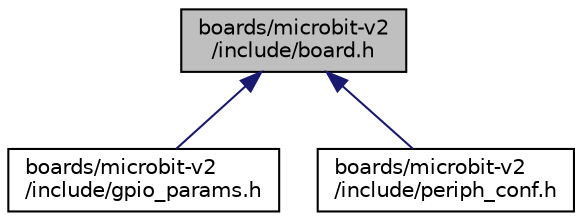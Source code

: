 digraph "boards/microbit-v2/include/board.h"
{
 // LATEX_PDF_SIZE
  edge [fontname="Helvetica",fontsize="10",labelfontname="Helvetica",labelfontsize="10"];
  node [fontname="Helvetica",fontsize="10",shape=record];
  Node1 [label="boards/microbit-v2\l/include/board.h",height=0.2,width=0.4,color="black", fillcolor="grey75", style="filled", fontcolor="black",tooltip="Board specific configuration for the BBC micro:bit v2."];
  Node1 -> Node2 [dir="back",color="midnightblue",fontsize="10",style="solid",fontname="Helvetica"];
  Node2 [label="boards/microbit-v2\l/include/gpio_params.h",height=0.2,width=0.4,color="black", fillcolor="white", style="filled",URL="$microbit-v2_2include_2gpio__params_8h.html",tooltip="Board specific configuration of direct mapped GPIOs."];
  Node1 -> Node3 [dir="back",color="midnightblue",fontsize="10",style="solid",fontname="Helvetica"];
  Node3 [label="boards/microbit-v2\l/include/periph_conf.h",height=0.2,width=0.4,color="black", fillcolor="white", style="filled",URL="$boards_2microbit-v2_2include_2periph__conf_8h.html",tooltip="Peripheral configuration for the BBC micro:bit v2."];
}

